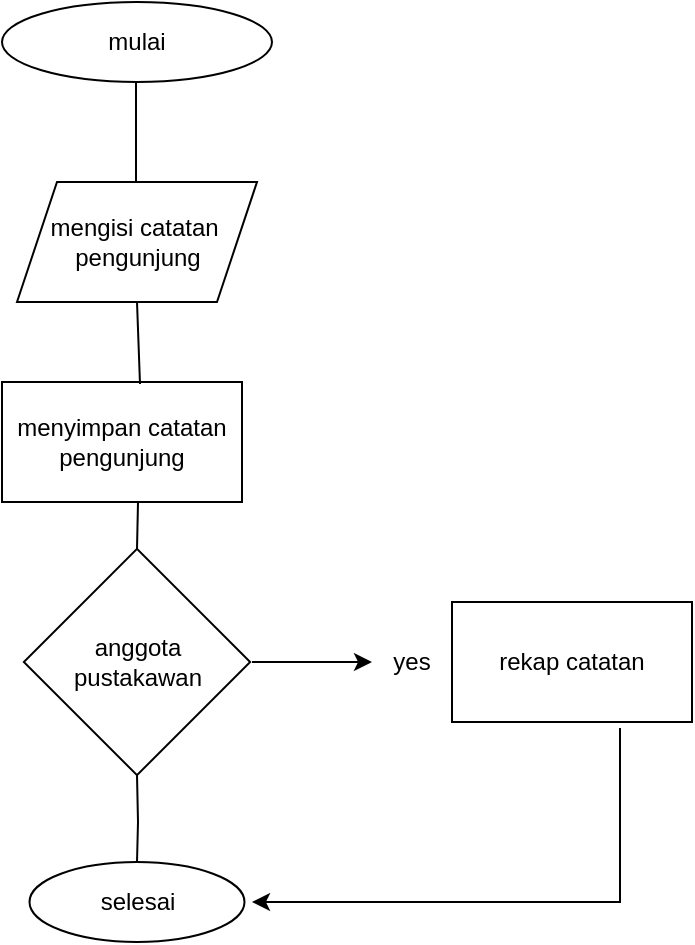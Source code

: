 <mxfile version="22.0.2" type="github">
  <diagram name="Page-1" id="bGmr4w7oGCoF1R-VSD8c">
    <mxGraphModel dx="880" dy="470" grid="1" gridSize="10" guides="1" tooltips="1" connect="1" arrows="1" fold="1" page="1" pageScale="1" pageWidth="850" pageHeight="1100" math="0" shadow="0">
      <root>
        <mxCell id="0" />
        <mxCell id="1" parent="0" />
        <mxCell id="MLlTQOCmBT2_lBNlvHNs-1" value="mulai" style="ellipse;whiteSpace=wrap;html=1;" vertex="1" parent="1">
          <mxGeometry x="365" y="70" width="135" height="40" as="geometry" />
        </mxCell>
        <mxCell id="MLlTQOCmBT2_lBNlvHNs-2" value="mengisi catatan&amp;nbsp;&lt;br&gt;pengunjung" style="shape=parallelogram;perimeter=parallelogramPerimeter;whiteSpace=wrap;html=1;fixedSize=1;" vertex="1" parent="1">
          <mxGeometry x="372.5" y="160" width="120" height="60" as="geometry" />
        </mxCell>
        <mxCell id="MLlTQOCmBT2_lBNlvHNs-3" value="" style="endArrow=none;html=1;rounded=0;" edge="1" parent="1">
          <mxGeometry width="50" height="50" relative="1" as="geometry">
            <mxPoint x="432" y="160" as="sourcePoint" />
            <mxPoint x="432" y="110" as="targetPoint" />
            <Array as="points">
              <mxPoint x="432" y="150" />
              <mxPoint x="432" y="130" />
            </Array>
          </mxGeometry>
        </mxCell>
        <mxCell id="MLlTQOCmBT2_lBNlvHNs-4" value="menyimpan catatan pengunjung" style="rounded=0;whiteSpace=wrap;html=1;" vertex="1" parent="1">
          <mxGeometry x="365" y="260" width="120" height="60" as="geometry" />
        </mxCell>
        <mxCell id="MLlTQOCmBT2_lBNlvHNs-6" value="" style="endArrow=none;html=1;rounded=0;entryX=0.5;entryY=1;entryDx=0;entryDy=0;exitX=0.575;exitY=0.017;exitDx=0;exitDy=0;exitPerimeter=0;" edge="1" parent="1" source="MLlTQOCmBT2_lBNlvHNs-4" target="MLlTQOCmBT2_lBNlvHNs-2">
          <mxGeometry width="50" height="50" relative="1" as="geometry">
            <mxPoint x="400" y="270" as="sourcePoint" />
            <mxPoint x="450" y="220" as="targetPoint" />
          </mxGeometry>
        </mxCell>
        <mxCell id="MLlTQOCmBT2_lBNlvHNs-9" value="anggota pustakan" style="text;html=1;strokeColor=none;fillColor=none;align=center;verticalAlign=middle;whiteSpace=wrap;rounded=0;" vertex="1" parent="1">
          <mxGeometry x="402.5" y="385" width="60" height="30" as="geometry" />
        </mxCell>
        <mxCell id="MLlTQOCmBT2_lBNlvHNs-10" value="" style="endArrow=none;html=1;rounded=0;entryX=0;entryY=0;entryDx=0;entryDy=0;" edge="1" parent="1" target="MLlTQOCmBT2_lBNlvHNs-7">
          <mxGeometry width="50" height="50" relative="1" as="geometry">
            <mxPoint x="433" y="320" as="sourcePoint" />
            <mxPoint x="450" y="220" as="targetPoint" />
          </mxGeometry>
        </mxCell>
        <mxCell id="MLlTQOCmBT2_lBNlvHNs-11" value="" style="endArrow=classic;html=1;rounded=0;" edge="1" parent="1">
          <mxGeometry width="50" height="50" relative="1" as="geometry">
            <mxPoint x="490" y="400" as="sourcePoint" />
            <mxPoint x="550" y="400" as="targetPoint" />
          </mxGeometry>
        </mxCell>
        <mxCell id="MLlTQOCmBT2_lBNlvHNs-12" value="yes" style="text;html=1;strokeColor=none;fillColor=none;align=center;verticalAlign=middle;whiteSpace=wrap;rounded=0;" vertex="1" parent="1">
          <mxGeometry x="540" y="385" width="60" height="30" as="geometry" />
        </mxCell>
        <mxCell id="MLlTQOCmBT2_lBNlvHNs-13" value="rekap catatan" style="rounded=0;whiteSpace=wrap;html=1;" vertex="1" parent="1">
          <mxGeometry x="590" y="370" width="120" height="60" as="geometry" />
        </mxCell>
        <mxCell id="MLlTQOCmBT2_lBNlvHNs-14" value="" style="endArrow=none;html=1;rounded=0;" edge="1" parent="1" source="MLlTQOCmBT2_lBNlvHNs-7">
          <mxGeometry width="50" height="50" relative="1" as="geometry">
            <mxPoint x="400" y="470" as="sourcePoint" />
            <mxPoint x="450" y="420" as="targetPoint" />
          </mxGeometry>
        </mxCell>
        <mxCell id="MLlTQOCmBT2_lBNlvHNs-7" value="" style="whiteSpace=wrap;html=1;aspect=fixed;rotation=45;" vertex="1" parent="1">
          <mxGeometry x="392.5" y="360" width="80" height="80" as="geometry" />
        </mxCell>
        <mxCell id="MLlTQOCmBT2_lBNlvHNs-16" value="" style="endArrow=none;html=1;rounded=0;entryX=1;entryY=1;entryDx=0;entryDy=0;exitX=0.5;exitY=0;exitDx=0;exitDy=0;" edge="1" parent="1" source="MLlTQOCmBT2_lBNlvHNs-17" target="MLlTQOCmBT2_lBNlvHNs-7">
          <mxGeometry width="50" height="50" relative="1" as="geometry">
            <mxPoint x="430" y="500" as="sourcePoint" />
            <mxPoint x="450" y="470" as="targetPoint" />
            <Array as="points">
              <mxPoint x="433" y="480" />
            </Array>
          </mxGeometry>
        </mxCell>
        <mxCell id="MLlTQOCmBT2_lBNlvHNs-17" value="selesai" style="ellipse;whiteSpace=wrap;html=1;" vertex="1" parent="1">
          <mxGeometry x="378.75" y="500" width="107.5" height="40" as="geometry" />
        </mxCell>
        <mxCell id="MLlTQOCmBT2_lBNlvHNs-18" value="anggota pustakawan" style="text;html=1;strokeColor=none;fillColor=none;align=center;verticalAlign=middle;whiteSpace=wrap;rounded=0;" vertex="1" parent="1">
          <mxGeometry x="402.5" y="385" width="60" height="30" as="geometry" />
        </mxCell>
        <mxCell id="MLlTQOCmBT2_lBNlvHNs-20" value="" style="endArrow=classic;html=1;rounded=0;exitX=0.7;exitY=1.05;exitDx=0;exitDy=0;exitPerimeter=0;" edge="1" parent="1" source="MLlTQOCmBT2_lBNlvHNs-13">
          <mxGeometry width="50" height="50" relative="1" as="geometry">
            <mxPoint x="530" y="520" as="sourcePoint" />
            <mxPoint x="490" y="520" as="targetPoint" />
            <Array as="points">
              <mxPoint x="674" y="520" />
            </Array>
          </mxGeometry>
        </mxCell>
      </root>
    </mxGraphModel>
  </diagram>
</mxfile>
